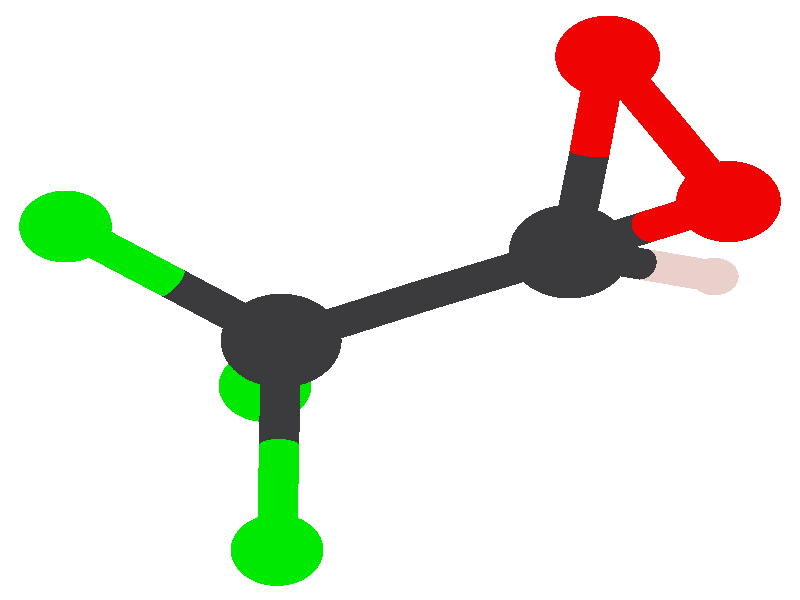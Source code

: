 #version 3.6;
#include "colors.inc"
#include "finish.inc"

global_settings {assumed_gamma 2.2 max_trace_level 6}
background {color White transmit 1.0}
camera {orthographic angle 0
  right -3.97*x up 3.84*y
  direction 50.00*z
  location <0,0,50.00> look_at <0,0,0>}


light_source {<  2.00,   3.00,  40.00> color White
  area_light <0.70, 0, 0>, <0, 0.70, 0>, 3, 3
  adaptive 1 jitter}
// no fog
#declare simple = finish {phong 0.7 ambient 0.4 diffuse 0.55}
#declare pale = finish {ambient 0.9 diffuse 0.30 roughness 0.001 specular 0.2 }
#declare intermediate = finish {ambient 0.4 diffuse 0.6 specular 0.1 roughness 0.04}
#declare vmd = finish {ambient 0.2 diffuse 0.80 phong 0.25 phong_size 10.0 specular 0.2 roughness 0.1}
#declare jmol = finish {ambient 0.4 diffuse 0.6 specular 1 roughness 0.001 metallic}
#declare ase2 = finish {ambient 0.2 brilliance 3 diffuse 0.6 metallic specular 0.7 roughness 0.04 reflection 0.15}
#declare ase3 = finish {ambient 0.4 brilliance 2 diffuse 0.6 metallic specular 1.0 roughness 0.001 reflection 0.0}
#declare glass = finish {ambient 0.4 diffuse 0.35 specular 1.0 roughness 0.001}
#declare glass2 = finish {ambient 0.3 diffuse 0.3 specular 1.0 reflection 0.25 roughness 0.001}
#declare Rcell = 0.050;
#declare Rbond = 0.100;

#macro atom(LOC, R, COL, TRANS, FIN)
  sphere{LOC, R texture{pigment{color COL transmit TRANS} finish{FIN}}}
#end
#macro constrain(LOC, R, COL, TRANS FIN)
union{torus{R, Rcell rotate 45*z texture{pigment{color COL transmit TRANS} finish{FIN}}}
     torus{R, Rcell rotate -45*z texture{pigment{color COL transmit TRANS} finish{FIN}}}
     translate LOC}
#end

// no cell vertices
atom(< -0.59,  -0.26,  -1.19>, 0.30, rgb <0.24, 0.24, 0.25>, 0.0, jmol) // #0
atom(<  0.84,   0.31,  -1.06>, 0.30, rgb <0.24, 0.24, 0.25>, 0.0, jmol) // #1
atom(<  1.03,   1.56,  -0.76>, 0.26, rgb <0.94, 0.04, 0.04>, 0.0, jmol) // #2
atom(<  1.63,   0.63,   0.00>, 0.26, rgb <0.94, 0.04, 0.04>, 0.0, jmol) // #3
atom(< -0.67,  -0.55,  -2.45>, 0.23, rgb <0.00, 0.91, 0.00>, 0.0, jmol) // #4
atom(< -0.61,  -1.60,  -0.60>, 0.23, rgb <0.00, 0.91, 0.00>, 0.0, jmol) // #5
atom(< -1.66,   0.47,  -0.78>, 0.23, rgb <0.00, 0.91, 0.00>, 0.0, jmol) // #6
atom(<  1.56,   0.15,  -1.83>, 0.12, rgb <0.91, 0.81, 0.79>, 0.0, jmol) // #7
cylinder {< -0.59,  -0.26,  -1.19>, <  0.12,   0.03,  -1.12>, Rbond texture{pigment {color rgb <0.24, 0.24, 0.25> transmit 0.0} finish{jmol}}}
cylinder {<  0.84,   0.31,  -1.06>, <  0.12,   0.03,  -1.12>, Rbond texture{pigment {color rgb <0.24, 0.24, 0.25> transmit 0.0} finish{jmol}}}
cylinder {< -0.59,  -0.26,  -1.19>, < -0.63,  -0.40,  -1.82>, Rbond texture{pigment {color rgb <0.24, 0.24, 0.25> transmit 0.0} finish{jmol}}}
cylinder {< -0.67,  -0.55,  -2.45>, < -0.63,  -0.40,  -1.82>, Rbond texture{pigment {color rgb <0.00, 0.91, 0.00> transmit 0.0} finish{jmol}}}
cylinder {< -0.59,  -0.26,  -1.19>, < -0.60,  -0.93,  -0.89>, Rbond texture{pigment {color rgb <0.24, 0.24, 0.25> transmit 0.0} finish{jmol}}}
cylinder {< -0.61,  -1.60,  -0.60>, < -0.60,  -0.93,  -0.89>, Rbond texture{pigment {color rgb <0.00, 0.91, 0.00> transmit 0.0} finish{jmol}}}
cylinder {< -0.59,  -0.26,  -1.19>, < -1.13,   0.11,  -0.98>, Rbond texture{pigment {color rgb <0.24, 0.24, 0.25> transmit 0.0} finish{jmol}}}
cylinder {< -1.66,   0.47,  -0.78>, < -1.13,   0.11,  -0.98>, Rbond texture{pigment {color rgb <0.00, 0.91, 0.00> transmit 0.0} finish{jmol}}}
cylinder {<  0.84,   0.31,  -1.06>, <  0.94,   0.94,  -0.91>, Rbond texture{pigment {color rgb <0.24, 0.24, 0.25> transmit 0.0} finish{jmol}}}
cylinder {<  1.03,   1.56,  -0.76>, <  0.94,   0.94,  -0.91>, Rbond texture{pigment {color rgb <0.94, 0.04, 0.04> transmit 0.0} finish{jmol}}}
cylinder {<  0.84,   0.31,  -1.06>, <  1.23,   0.47,  -0.53>, Rbond texture{pigment {color rgb <0.24, 0.24, 0.25> transmit 0.0} finish{jmol}}}
cylinder {<  1.63,   0.63,   0.00>, <  1.23,   0.47,  -0.53>, Rbond texture{pigment {color rgb <0.94, 0.04, 0.04> transmit 0.0} finish{jmol}}}
cylinder {<  0.84,   0.31,  -1.06>, <  1.20,   0.23,  -1.45>, Rbond texture{pigment {color rgb <0.24, 0.24, 0.25> transmit 0.0} finish{jmol}}}
cylinder {<  1.56,   0.15,  -1.83>, <  1.20,   0.23,  -1.45>, Rbond texture{pigment {color rgb <0.91, 0.81, 0.79> transmit 0.0} finish{jmol}}}
cylinder {<  1.03,   1.56,  -0.76>, <  1.33,   1.10,  -0.38>, Rbond texture{pigment {color rgb <0.94, 0.04, 0.04> transmit 0.0} finish{jmol}}}
cylinder {<  1.63,   0.63,   0.00>, <  1.33,   1.10,  -0.38>, Rbond texture{pigment {color rgb <0.94, 0.04, 0.04> transmit 0.0} finish{jmol}}}
// no constraints
